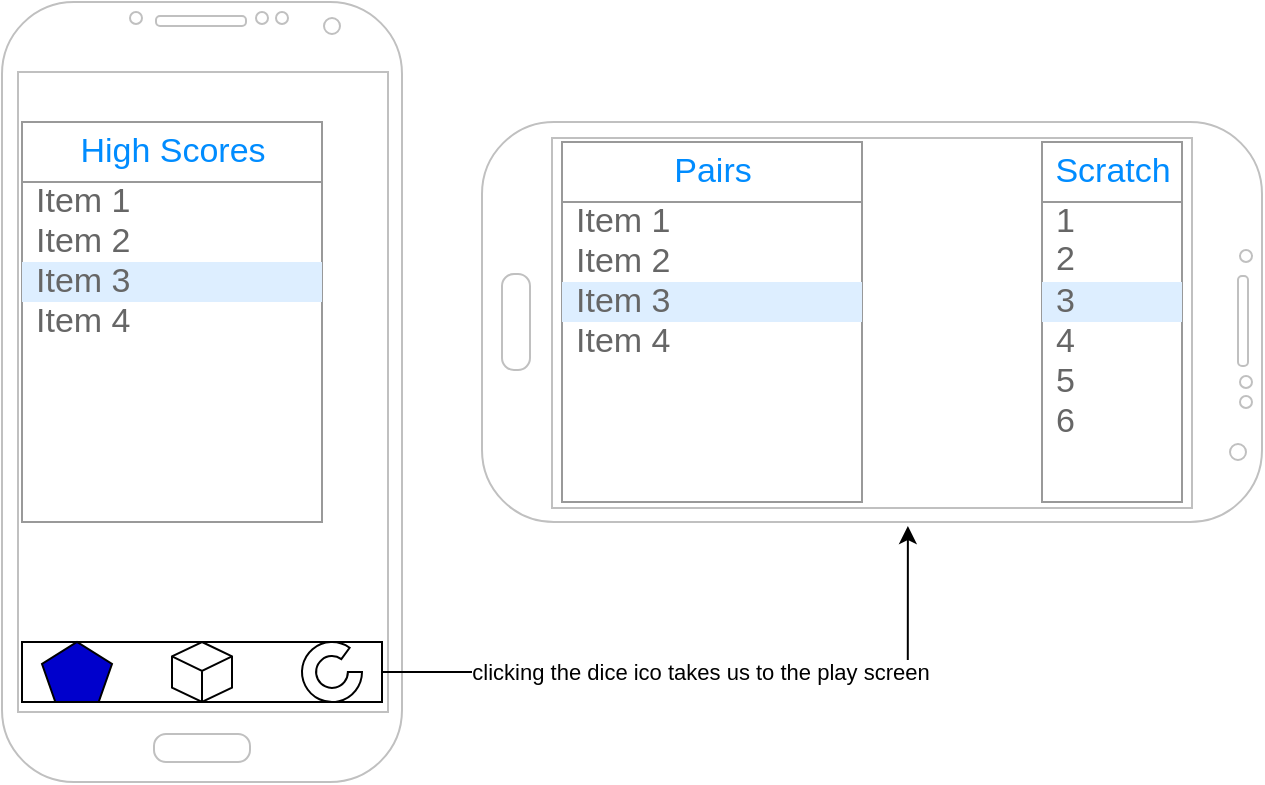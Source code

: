 <mxfile version="13.1.3" type="device"><diagram id="PXCQtLo_sxtxQG9EPPVP" name="Page-1"><mxGraphModel dx="1422" dy="762" grid="1" gridSize="10" guides="1" tooltips="1" connect="1" arrows="1" fold="1" page="1" pageScale="1" pageWidth="850" pageHeight="1100" math="0" shadow="0"><root><mxCell id="0"/><mxCell id="1" parent="0"/><mxCell id="h1wqJO5AiMmWVJi7RWr--1" value="" style="verticalLabelPosition=bottom;verticalAlign=top;html=1;shadow=0;dashed=0;strokeWidth=1;shape=mxgraph.android.phone2;strokeColor=#c0c0c0;" vertex="1" parent="1"><mxGeometry x="80" y="310" width="200" height="390" as="geometry"/></mxCell><mxCell id="h1wqJO5AiMmWVJi7RWr--15" style="edgeStyle=orthogonalEdgeStyle;rounded=0;orthogonalLoop=1;jettySize=auto;html=1;entryX=1.01;entryY=0.454;entryDx=0;entryDy=0;entryPerimeter=0;" edge="1" parent="1" source="h1wqJO5AiMmWVJi7RWr--2" target="h1wqJO5AiMmWVJi7RWr--16"><mxGeometry relative="1" as="geometry"><mxPoint x="370" y="650" as="targetPoint"/></mxGeometry></mxCell><mxCell id="h1wqJO5AiMmWVJi7RWr--44" value="clicking the dice ico takes us to the play screen" style="edgeLabel;html=1;align=center;verticalAlign=middle;resizable=0;points=[];" vertex="1" connectable="0" parent="h1wqJO5AiMmWVJi7RWr--15"><mxGeometry x="-0.053" relative="1" as="geometry"><mxPoint as="offset"/></mxGeometry></mxCell><mxCell id="h1wqJO5AiMmWVJi7RWr--2" value="" style="verticalLabelPosition=bottom;verticalAlign=top;html=1;shape=mxgraph.basic.rect;fillColor2=none;strokeWidth=1;size=20;indent=5;" vertex="1" parent="1"><mxGeometry x="90" y="630" width="180" height="30" as="geometry"/></mxCell><mxCell id="h1wqJO5AiMmWVJi7RWr--3" value="" style="whiteSpace=wrap;html=1;shape=mxgraph.basic.pentagon;fillColor=#0000CC;" vertex="1" parent="1"><mxGeometry x="100" y="630" width="35" height="30" as="geometry"/></mxCell><mxCell id="h1wqJO5AiMmWVJi7RWr--5" value="" style="whiteSpace=wrap;html=1;shape=mxgraph.basic.isocube;isoAngle=15;" vertex="1" parent="1"><mxGeometry x="165" y="630" width="30" height="30" as="geometry"/></mxCell><mxCell id="h1wqJO5AiMmWVJi7RWr--8" value="" style="verticalLabelPosition=bottom;verticalAlign=top;html=1;shape=mxgraph.basic.partConcEllipse;startAngle=0.25;endAngle=0.1;arcWidth=0.47;" vertex="1" parent="1"><mxGeometry x="230" y="630" width="30" height="30" as="geometry"/></mxCell><mxCell id="h1wqJO5AiMmWVJi7RWr--9" value="" style="strokeWidth=1;shadow=0;dashed=0;align=center;html=1;shape=mxgraph.mockup.forms.rrect;rSize=0;strokeColor=#999999;fillColor=#ffffff;" vertex="1" parent="1"><mxGeometry x="90" y="370" width="150" height="200" as="geometry"/></mxCell><mxCell id="h1wqJO5AiMmWVJi7RWr--10" value="High Scores" style="strokeWidth=1;shadow=0;dashed=0;align=center;html=1;shape=mxgraph.mockup.forms.rrect;rSize=0;strokeColor=#999999;fontColor=#008cff;fontSize=17;fillColor=#ffffff;resizeWidth=1;" vertex="1" parent="h1wqJO5AiMmWVJi7RWr--9"><mxGeometry width="150" height="30" relative="1" as="geometry"/></mxCell><mxCell id="h1wqJO5AiMmWVJi7RWr--11" value="Item 1" style="strokeWidth=1;shadow=0;dashed=0;align=center;html=1;shape=mxgraph.mockup.forms.anchor;fontSize=17;fontColor=#666666;align=left;spacingLeft=5;resizeWidth=1;" vertex="1" parent="h1wqJO5AiMmWVJi7RWr--9"><mxGeometry width="150" height="20" relative="1" as="geometry"><mxPoint y="30" as="offset"/></mxGeometry></mxCell><mxCell id="h1wqJO5AiMmWVJi7RWr--12" value="Item 2" style="strokeWidth=1;shadow=0;dashed=0;align=center;html=1;shape=mxgraph.mockup.forms.anchor;fontSize=17;fontColor=#666666;align=left;spacingLeft=5;resizeWidth=1;" vertex="1" parent="h1wqJO5AiMmWVJi7RWr--9"><mxGeometry width="150" height="20" relative="1" as="geometry"><mxPoint y="50" as="offset"/></mxGeometry></mxCell><mxCell id="h1wqJO5AiMmWVJi7RWr--13" value="Item 3" style="strokeWidth=1;shadow=0;dashed=0;align=center;html=1;shape=mxgraph.mockup.forms.rrect;rSize=0;fontSize=17;fontColor=#666666;align=left;spacingLeft=5;fillColor=#ddeeff;strokeColor=none;resizeWidth=1;" vertex="1" parent="h1wqJO5AiMmWVJi7RWr--9"><mxGeometry width="150" height="20" relative="1" as="geometry"><mxPoint y="70" as="offset"/></mxGeometry></mxCell><mxCell id="h1wqJO5AiMmWVJi7RWr--14" value="Item 4" style="strokeWidth=1;shadow=0;dashed=0;align=center;html=1;shape=mxgraph.mockup.forms.anchor;fontSize=17;fontColor=#666666;align=left;spacingLeft=5;resizeWidth=1;" vertex="1" parent="h1wqJO5AiMmWVJi7RWr--9"><mxGeometry width="150" height="20" relative="1" as="geometry"><mxPoint y="90" as="offset"/></mxGeometry></mxCell><mxCell id="h1wqJO5AiMmWVJi7RWr--16" value="" style="verticalLabelPosition=bottom;verticalAlign=top;html=1;shadow=0;dashed=0;strokeWidth=1;shape=mxgraph.android.phone2;strokeColor=#c0c0c0;direction=south;fillColor=none;" vertex="1" parent="1"><mxGeometry x="320" y="370" width="390" height="200" as="geometry"/></mxCell><mxCell id="h1wqJO5AiMmWVJi7RWr--17" value="" style="strokeWidth=1;shadow=0;dashed=0;align=center;html=1;shape=mxgraph.mockup.forms.rrect;rSize=0;strokeColor=#999999;fillColor=#ffffff;" vertex="1" parent="1"><mxGeometry x="360" y="380" width="150" height="180" as="geometry"/></mxCell><mxCell id="h1wqJO5AiMmWVJi7RWr--18" value="Pairs" style="strokeWidth=1;shadow=0;dashed=0;align=center;html=1;shape=mxgraph.mockup.forms.rrect;rSize=0;strokeColor=#999999;fontColor=#008cff;fontSize=17;fillColor=#ffffff;resizeWidth=1;" vertex="1" parent="h1wqJO5AiMmWVJi7RWr--17"><mxGeometry width="150" height="30" relative="1" as="geometry"/></mxCell><mxCell id="h1wqJO5AiMmWVJi7RWr--19" value="Item 1" style="strokeWidth=1;shadow=0;dashed=0;align=center;html=1;shape=mxgraph.mockup.forms.anchor;fontSize=17;fontColor=#666666;align=left;spacingLeft=5;resizeWidth=1;" vertex="1" parent="h1wqJO5AiMmWVJi7RWr--17"><mxGeometry width="150" height="20" relative="1" as="geometry"><mxPoint y="30" as="offset"/></mxGeometry></mxCell><mxCell id="h1wqJO5AiMmWVJi7RWr--20" value="Item 2" style="strokeWidth=1;shadow=0;dashed=0;align=center;html=1;shape=mxgraph.mockup.forms.anchor;fontSize=17;fontColor=#666666;align=left;spacingLeft=5;resizeWidth=1;" vertex="1" parent="h1wqJO5AiMmWVJi7RWr--17"><mxGeometry width="150" height="20" relative="1" as="geometry"><mxPoint y="50" as="offset"/></mxGeometry></mxCell><mxCell id="h1wqJO5AiMmWVJi7RWr--21" value="Item 3" style="strokeWidth=1;shadow=0;dashed=0;align=center;html=1;shape=mxgraph.mockup.forms.rrect;rSize=0;fontSize=17;fontColor=#666666;align=left;spacingLeft=5;fillColor=#ddeeff;strokeColor=none;resizeWidth=1;" vertex="1" parent="h1wqJO5AiMmWVJi7RWr--17"><mxGeometry width="150" height="20" relative="1" as="geometry"><mxPoint y="70" as="offset"/></mxGeometry></mxCell><mxCell id="h1wqJO5AiMmWVJi7RWr--22" value="Item 4" style="strokeWidth=1;shadow=0;dashed=0;align=center;html=1;shape=mxgraph.mockup.forms.anchor;fontSize=17;fontColor=#666666;align=left;spacingLeft=5;resizeWidth=1;" vertex="1" parent="h1wqJO5AiMmWVJi7RWr--17"><mxGeometry width="150" height="20" relative="1" as="geometry"><mxPoint y="90" as="offset"/></mxGeometry></mxCell><mxCell id="h1wqJO5AiMmWVJi7RWr--23" value="" style="strokeWidth=1;shadow=0;dashed=0;align=center;html=1;shape=mxgraph.mockup.forms.rrect;rSize=0;strokeColor=#999999;fillColor=#ffffff;" vertex="1" parent="1"><mxGeometry x="600" y="380" width="70" height="180" as="geometry"/></mxCell><mxCell id="h1wqJO5AiMmWVJi7RWr--24" value="Scratch" style="strokeWidth=1;shadow=0;dashed=0;align=center;html=1;shape=mxgraph.mockup.forms.rrect;rSize=0;strokeColor=#999999;fontColor=#008cff;fontSize=17;fillColor=#ffffff;resizeWidth=1;" vertex="1" parent="h1wqJO5AiMmWVJi7RWr--23"><mxGeometry width="70" height="30" relative="1" as="geometry"/></mxCell><mxCell id="h1wqJO5AiMmWVJi7RWr--25" value="1" style="strokeWidth=1;shadow=0;dashed=0;align=center;html=1;shape=mxgraph.mockup.forms.anchor;fontSize=17;fontColor=#666666;align=left;spacingLeft=5;resizeWidth=1;" vertex="1" parent="h1wqJO5AiMmWVJi7RWr--23"><mxGeometry width="70" height="20" relative="1" as="geometry"><mxPoint y="30" as="offset"/></mxGeometry></mxCell><mxCell id="h1wqJO5AiMmWVJi7RWr--26" value="2" style="strokeWidth=1;shadow=0;dashed=0;align=center;html=1;shape=mxgraph.mockup.forms.anchor;fontSize=17;fontColor=#666666;align=left;spacingLeft=5;resizeWidth=1;" vertex="1" parent="h1wqJO5AiMmWVJi7RWr--23"><mxGeometry width="70" height="20" relative="1" as="geometry"><mxPoint y="49" as="offset"/></mxGeometry></mxCell><mxCell id="h1wqJO5AiMmWVJi7RWr--27" value="3" style="strokeWidth=1;shadow=0;dashed=0;align=center;html=1;shape=mxgraph.mockup.forms.rrect;rSize=0;fontSize=17;fontColor=#666666;align=left;spacingLeft=5;fillColor=#ddeeff;strokeColor=none;resizeWidth=1;" vertex="1" parent="h1wqJO5AiMmWVJi7RWr--23"><mxGeometry width="70" height="20" relative="1" as="geometry"><mxPoint y="70" as="offset"/></mxGeometry></mxCell><mxCell id="h1wqJO5AiMmWVJi7RWr--28" value="4" style="strokeWidth=1;shadow=0;dashed=0;align=center;html=1;shape=mxgraph.mockup.forms.anchor;fontSize=17;fontColor=#666666;align=left;spacingLeft=5;resizeWidth=1;" vertex="1" parent="h1wqJO5AiMmWVJi7RWr--23"><mxGeometry width="70" height="20" relative="1" as="geometry"><mxPoint y="90" as="offset"/></mxGeometry></mxCell><mxCell id="h1wqJO5AiMmWVJi7RWr--35" value="5" style="strokeWidth=1;shadow=0;dashed=0;align=center;html=1;shape=mxgraph.mockup.forms.anchor;fontSize=17;fontColor=#666666;align=left;spacingLeft=5;resizeWidth=1;" vertex="1" parent="h1wqJO5AiMmWVJi7RWr--23"><mxGeometry width="70" height="20" relative="1" as="geometry"><mxPoint y="110" as="offset"/></mxGeometry></mxCell><mxCell id="h1wqJO5AiMmWVJi7RWr--43" value="6" style="strokeWidth=1;shadow=0;dashed=0;align=center;html=1;shape=mxgraph.mockup.forms.anchor;fontSize=17;fontColor=#666666;align=left;spacingLeft=5;resizeWidth=1;" vertex="1" parent="h1wqJO5AiMmWVJi7RWr--23"><mxGeometry width="70" height="20" relative="1" as="geometry"><mxPoint y="130" as="offset"/></mxGeometry></mxCell></root></mxGraphModel></diagram></mxfile>